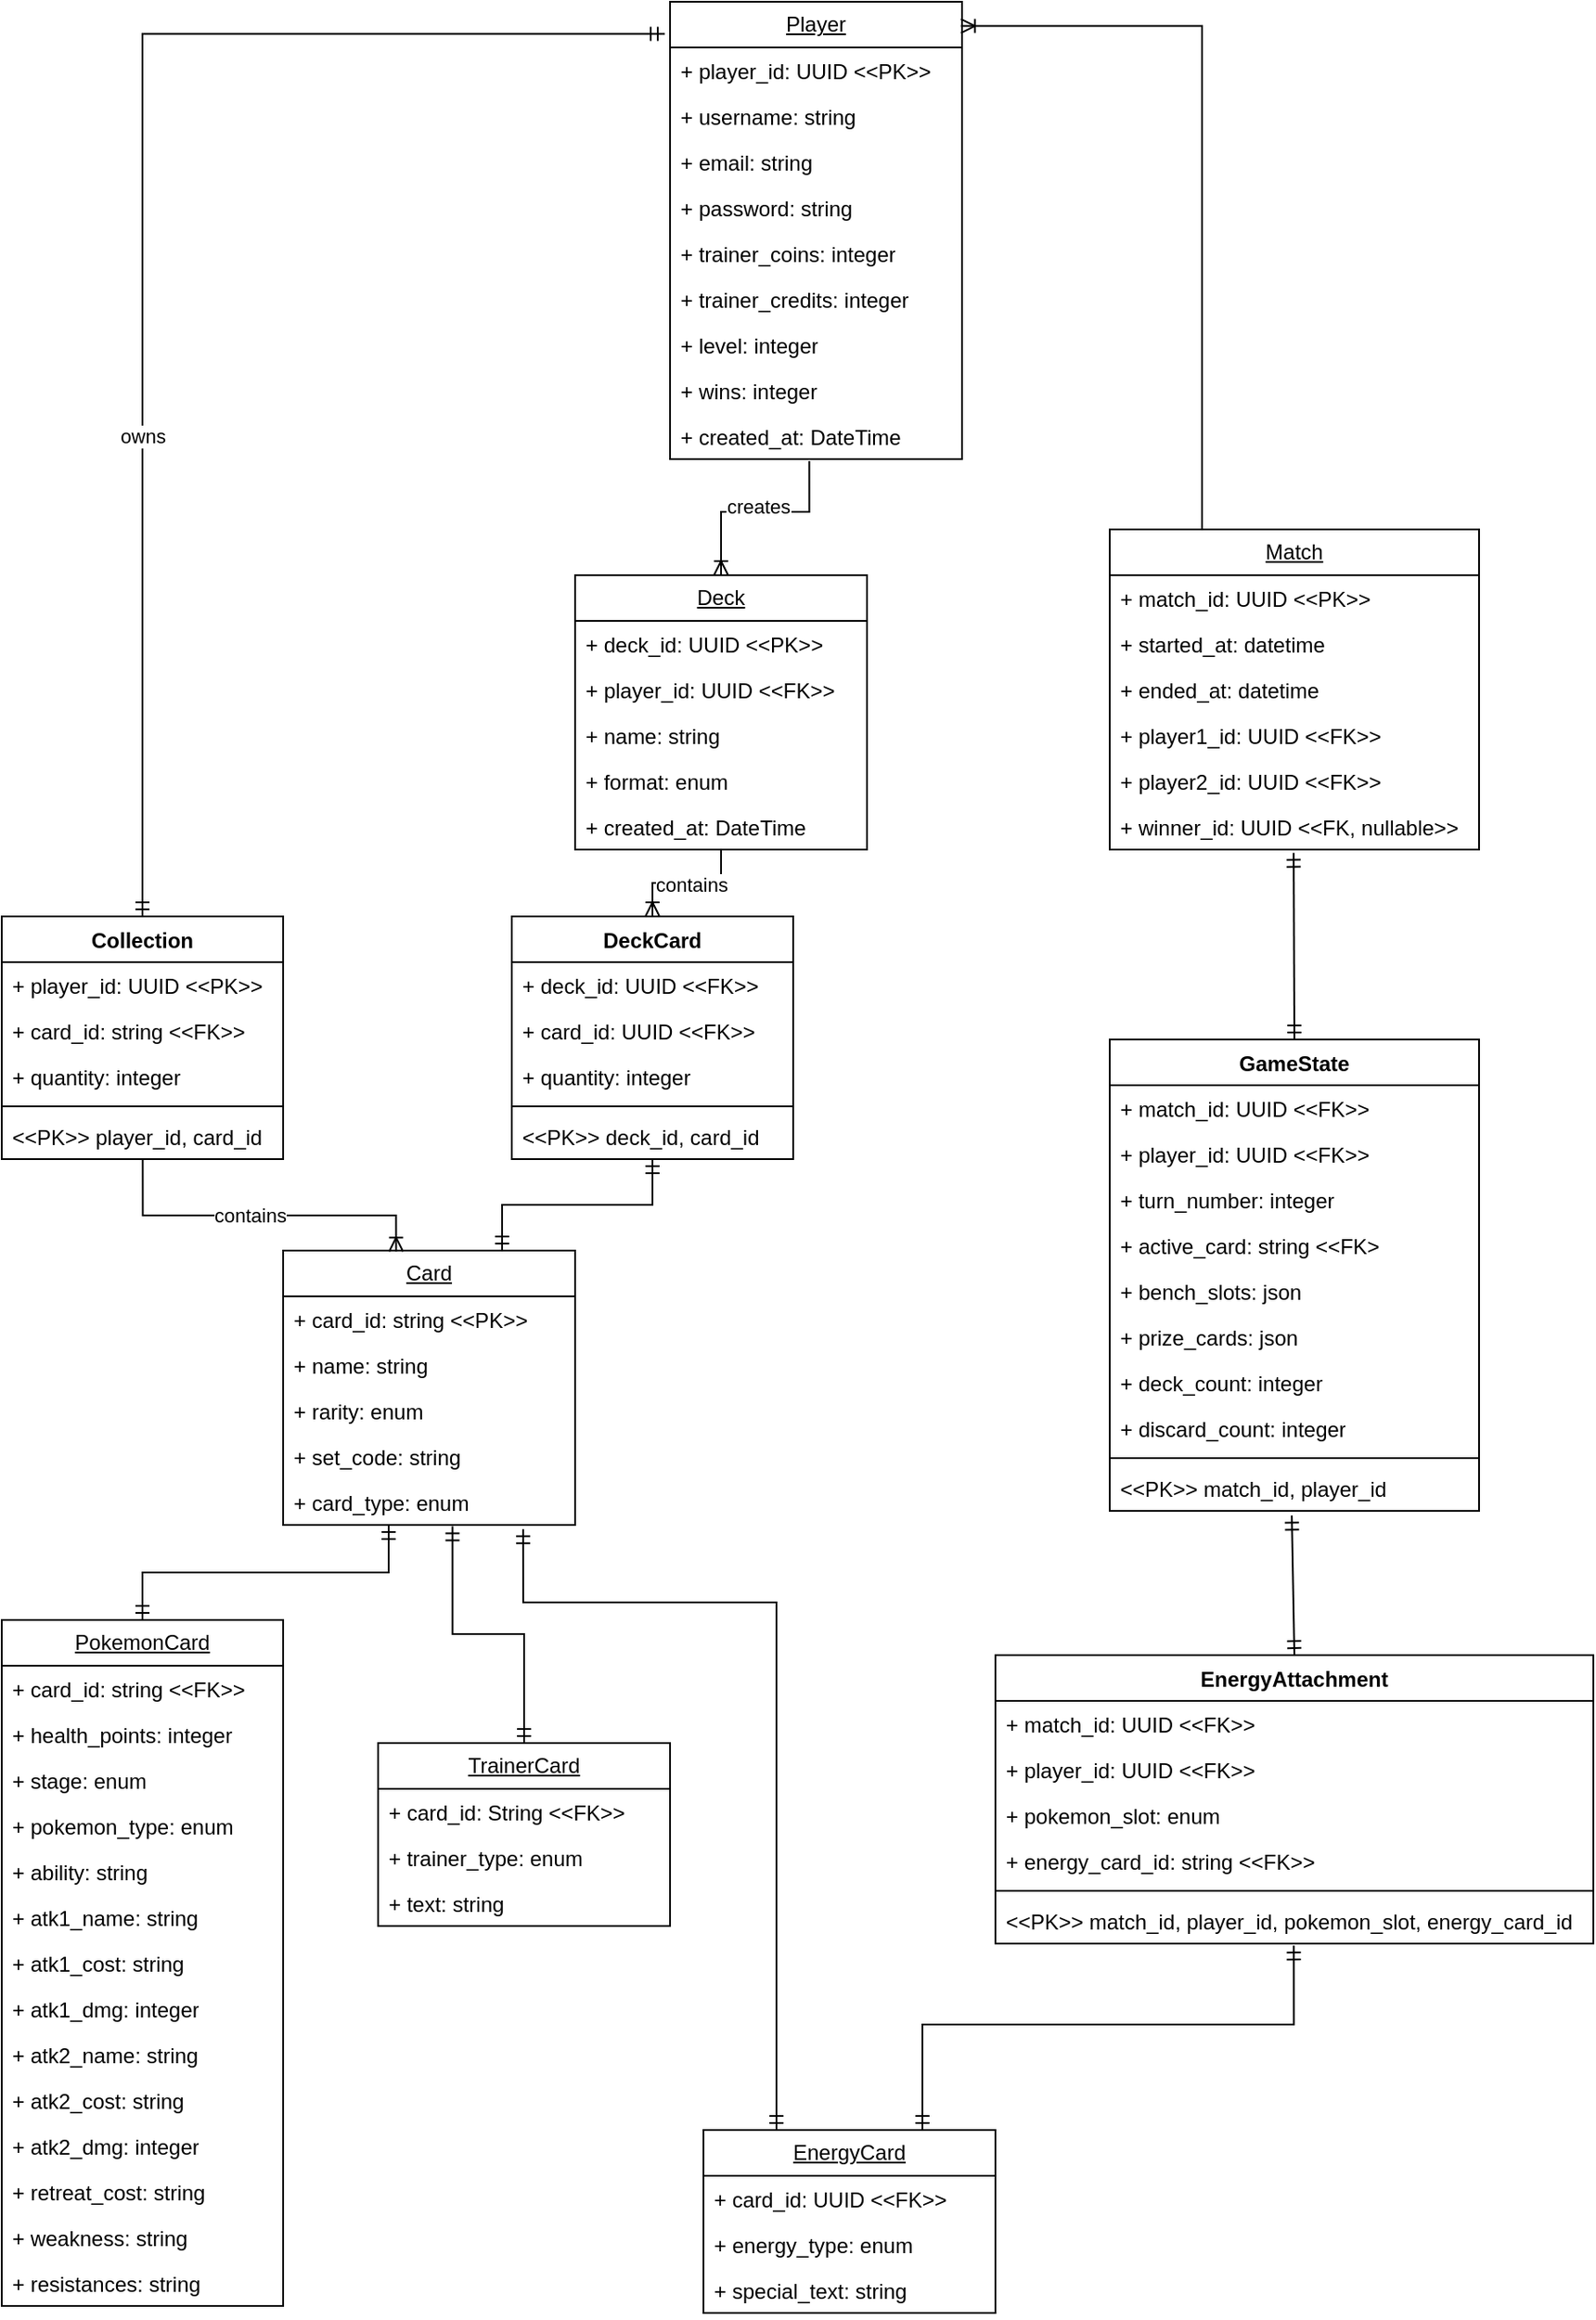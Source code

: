 <mxfile version="26.2.14">
  <diagram name="Página-1" id="zmNnC-6bvgU2qR9CIGUj">
    <mxGraphModel dx="2391" dy="1363" grid="1" gridSize="10" guides="1" tooltips="1" connect="1" arrows="1" fold="1" page="1" pageScale="1" pageWidth="827" pageHeight="1169" math="0" shadow="0">
      <root>
        <mxCell id="0" />
        <mxCell id="1" parent="0" />
        <mxCell id="fEb2uW9LzPKp0s_xCOYA-2" value="Player" style="swimlane;fontStyle=4;childLayout=stackLayout;horizontal=1;startSize=26;fillColor=none;horizontalStack=0;resizeParent=1;resizeParentMax=0;resizeLast=0;collapsible=1;marginBottom=0;whiteSpace=wrap;html=1;" vertex="1" parent="1">
          <mxGeometry x="590" y="90" width="166" height="260" as="geometry">
            <mxRectangle x="414" y="130" width="70" height="30" as="alternateBounds" />
          </mxGeometry>
        </mxCell>
        <mxCell id="fEb2uW9LzPKp0s_xCOYA-3" value="+ player_id: UUID &amp;lt;&amp;lt;PK&amp;gt;&amp;gt;" style="text;strokeColor=none;fillColor=none;align=left;verticalAlign=top;spacingLeft=4;spacingRight=4;overflow=hidden;rotatable=0;points=[[0,0.5],[1,0.5]];portConstraint=eastwest;whiteSpace=wrap;html=1;" vertex="1" parent="fEb2uW9LzPKp0s_xCOYA-2">
          <mxGeometry y="26" width="166" height="26" as="geometry" />
        </mxCell>
        <mxCell id="fEb2uW9LzPKp0s_xCOYA-4" value="+ username: string" style="text;strokeColor=none;fillColor=none;align=left;verticalAlign=top;spacingLeft=4;spacingRight=4;overflow=hidden;rotatable=0;points=[[0,0.5],[1,0.5]];portConstraint=eastwest;whiteSpace=wrap;html=1;" vertex="1" parent="fEb2uW9LzPKp0s_xCOYA-2">
          <mxGeometry y="52" width="166" height="26" as="geometry" />
        </mxCell>
        <mxCell id="fEb2uW9LzPKp0s_xCOYA-5" value="+ email: string&lt;span style=&quot;white-space: pre;&quot;&gt;&#x9;&lt;/span&gt;" style="text;strokeColor=none;fillColor=none;align=left;verticalAlign=top;spacingLeft=4;spacingRight=4;overflow=hidden;rotatable=0;points=[[0,0.5],[1,0.5]];portConstraint=eastwest;whiteSpace=wrap;html=1;" vertex="1" parent="fEb2uW9LzPKp0s_xCOYA-2">
          <mxGeometry y="78" width="166" height="26" as="geometry" />
        </mxCell>
        <mxCell id="fEb2uW9LzPKp0s_xCOYA-124" value="+ password: string&lt;span style=&quot;white-space: pre;&quot;&gt;&#x9;&lt;/span&gt;" style="text;strokeColor=none;fillColor=none;align=left;verticalAlign=top;spacingLeft=4;spacingRight=4;overflow=hidden;rotatable=0;points=[[0,0.5],[1,0.5]];portConstraint=eastwest;whiteSpace=wrap;html=1;" vertex="1" parent="fEb2uW9LzPKp0s_xCOYA-2">
          <mxGeometry y="104" width="166" height="26" as="geometry" />
        </mxCell>
        <mxCell id="fEb2uW9LzPKp0s_xCOYA-13" value="+ trainer_coins: integer" style="text;strokeColor=none;fillColor=none;align=left;verticalAlign=top;spacingLeft=4;spacingRight=4;overflow=hidden;rotatable=0;points=[[0,0.5],[1,0.5]];portConstraint=eastwest;whiteSpace=wrap;html=1;" vertex="1" parent="fEb2uW9LzPKp0s_xCOYA-2">
          <mxGeometry y="130" width="166" height="26" as="geometry" />
        </mxCell>
        <mxCell id="fEb2uW9LzPKp0s_xCOYA-29" value="+ trainer_credits: integer&lt;span style=&quot;color: light-dark(rgb(0, 0, 0), rgb(255, 255, 255)); background-color: transparent; white-space: pre;&quot;&gt;&#x9;&lt;/span&gt;" style="text;strokeColor=none;fillColor=none;align=left;verticalAlign=top;spacingLeft=4;spacingRight=4;overflow=hidden;rotatable=0;points=[[0,0.5],[1,0.5]];portConstraint=eastwest;whiteSpace=wrap;html=1;" vertex="1" parent="fEb2uW9LzPKp0s_xCOYA-2">
          <mxGeometry y="156" width="166" height="26" as="geometry" />
        </mxCell>
        <mxCell id="fEb2uW9LzPKp0s_xCOYA-125" value="+ level: integer" style="text;strokeColor=none;fillColor=none;align=left;verticalAlign=top;spacingLeft=4;spacingRight=4;overflow=hidden;rotatable=0;points=[[0,0.5],[1,0.5]];portConstraint=eastwest;whiteSpace=wrap;html=1;" vertex="1" parent="fEb2uW9LzPKp0s_xCOYA-2">
          <mxGeometry y="182" width="166" height="26" as="geometry" />
        </mxCell>
        <mxCell id="fEb2uW9LzPKp0s_xCOYA-146" value="+ wins: integer" style="text;strokeColor=none;fillColor=none;align=left;verticalAlign=top;spacingLeft=4;spacingRight=4;overflow=hidden;rotatable=0;points=[[0,0.5],[1,0.5]];portConstraint=eastwest;whiteSpace=wrap;html=1;" vertex="1" parent="fEb2uW9LzPKp0s_xCOYA-2">
          <mxGeometry y="208" width="166" height="26" as="geometry" />
        </mxCell>
        <mxCell id="fEb2uW9LzPKp0s_xCOYA-15" value="+ created_at: DateTime" style="text;strokeColor=none;fillColor=none;align=left;verticalAlign=top;spacingLeft=4;spacingRight=4;overflow=hidden;rotatable=0;points=[[0,0.5],[1,0.5]];portConstraint=eastwest;whiteSpace=wrap;html=1;" vertex="1" parent="fEb2uW9LzPKp0s_xCOYA-2">
          <mxGeometry y="234" width="166" height="26" as="geometry" />
        </mxCell>
        <mxCell id="fEb2uW9LzPKp0s_xCOYA-16" value="PokemonCard" style="swimlane;fontStyle=4;childLayout=stackLayout;horizontal=1;startSize=26;fillColor=none;horizontalStack=0;resizeParent=1;resizeParentMax=0;resizeLast=0;collapsible=1;marginBottom=0;whiteSpace=wrap;html=1;" vertex="1" parent="1">
          <mxGeometry x="210" y="1010" width="160" height="390" as="geometry">
            <mxRectangle x="414" y="130" width="70" height="30" as="alternateBounds" />
          </mxGeometry>
        </mxCell>
        <mxCell id="fEb2uW9LzPKp0s_xCOYA-17" value="+ card_id: string &amp;lt;&amp;lt;FK&amp;gt;&amp;gt;" style="text;strokeColor=none;fillColor=none;align=left;verticalAlign=top;spacingLeft=4;spacingRight=4;overflow=hidden;rotatable=0;points=[[0,0.5],[1,0.5]];portConstraint=eastwest;whiteSpace=wrap;html=1;" vertex="1" parent="fEb2uW9LzPKp0s_xCOYA-16">
          <mxGeometry y="26" width="160" height="26" as="geometry" />
        </mxCell>
        <mxCell id="fEb2uW9LzPKp0s_xCOYA-18" value="+ health_points: integer" style="text;strokeColor=none;fillColor=none;align=left;verticalAlign=top;spacingLeft=4;spacingRight=4;overflow=hidden;rotatable=0;points=[[0,0.5],[1,0.5]];portConstraint=eastwest;whiteSpace=wrap;html=1;" vertex="1" parent="fEb2uW9LzPKp0s_xCOYA-16">
          <mxGeometry y="52" width="160" height="26" as="geometry" />
        </mxCell>
        <mxCell id="fEb2uW9LzPKp0s_xCOYA-19" value="+ stage: enum&lt;span style=&quot;white-space: pre;&quot;&gt;&#x9;&lt;/span&gt;" style="text;strokeColor=none;fillColor=none;align=left;verticalAlign=top;spacingLeft=4;spacingRight=4;overflow=hidden;rotatable=0;points=[[0,0.5],[1,0.5]];portConstraint=eastwest;whiteSpace=wrap;html=1;" vertex="1" parent="fEb2uW9LzPKp0s_xCOYA-16">
          <mxGeometry y="78" width="160" height="26" as="geometry" />
        </mxCell>
        <mxCell id="fEb2uW9LzPKp0s_xCOYA-20" value="+ pokemon_type: enum" style="text;strokeColor=none;fillColor=none;align=left;verticalAlign=top;spacingLeft=4;spacingRight=4;overflow=hidden;rotatable=0;points=[[0,0.5],[1,0.5]];portConstraint=eastwest;whiteSpace=wrap;html=1;" vertex="1" parent="fEb2uW9LzPKp0s_xCOYA-16">
          <mxGeometry y="104" width="160" height="26" as="geometry" />
        </mxCell>
        <mxCell id="fEb2uW9LzPKp0s_xCOYA-21" value="+ ability: string&lt;span style=&quot;background-color: transparent; color: light-dark(rgb(0, 0, 0), rgb(255, 255, 255)); white-space: pre;&quot;&gt;&#x9;&lt;/span&gt;" style="text;strokeColor=none;fillColor=none;align=left;verticalAlign=top;spacingLeft=4;spacingRight=4;overflow=hidden;rotatable=0;points=[[0,0.5],[1,0.5]];portConstraint=eastwest;whiteSpace=wrap;html=1;" vertex="1" parent="fEb2uW9LzPKp0s_xCOYA-16">
          <mxGeometry y="130" width="160" height="26" as="geometry" />
        </mxCell>
        <mxCell id="fEb2uW9LzPKp0s_xCOYA-22" value="+ atk1_name: string" style="text;strokeColor=none;fillColor=none;align=left;verticalAlign=top;spacingLeft=4;spacingRight=4;overflow=hidden;rotatable=0;points=[[0,0.5],[1,0.5]];portConstraint=eastwest;whiteSpace=wrap;html=1;" vertex="1" parent="fEb2uW9LzPKp0s_xCOYA-16">
          <mxGeometry y="156" width="160" height="26" as="geometry" />
        </mxCell>
        <mxCell id="fEb2uW9LzPKp0s_xCOYA-23" value="+ atk1_cost&lt;span style=&quot;color: rgba(0, 0, 0, 0); font-family: monospace; font-size: 0px; text-wrap-mode: nowrap;&quot;&gt;%3CmxGraphModel%3E%3Croot%3E%3CmxCell%20id%3D%220%22%2F%3E%3CmxCell%20id%3D%221%22%20parent%3D%220%22%2F%3E%3CmxCell%20id%3D%222%22%20value%3D%22%2B%20atk1_name%3A%20string%22%20style%3D%22text%3BstrokeColor%3Dnone%3BfillColor%3Dnone%3Balign%3Dleft%3BverticalAlign%3Dtop%3BspacingLeft%3D4%3BspacingRight%3D4%3Boverflow%3Dhidden%3Brotatable%3D0%3Bpoints%3D%5B%5B0%2C0.5%5D%2C%5B1%2C0.5%5D%5D%3BportConstraint%3Deastwest%3BwhiteSpace%3Dwrap%3Bhtml%3D1%3B%22%20vertex%3D%221%22%20parent%3D%221%22%3E%3CmxGeometry%20x%3D%22210%22%20y%3D%22726%22%20width%3D%22160%22%20height%3D%2226%22%20as%3D%22geometry%22%2F%3E%3C%2FmxCell%3E%3C%2Froot%3E%3C%2FmxGraphModel%3E&lt;/span&gt;: string" style="text;strokeColor=none;fillColor=none;align=left;verticalAlign=top;spacingLeft=4;spacingRight=4;overflow=hidden;rotatable=0;points=[[0,0.5],[1,0.5]];portConstraint=eastwest;whiteSpace=wrap;html=1;" vertex="1" parent="fEb2uW9LzPKp0s_xCOYA-16">
          <mxGeometry y="182" width="160" height="26" as="geometry" />
        </mxCell>
        <mxCell id="fEb2uW9LzPKp0s_xCOYA-25" value="+ atk1_dmg: integer" style="text;strokeColor=none;fillColor=none;align=left;verticalAlign=top;spacingLeft=4;spacingRight=4;overflow=hidden;rotatable=0;points=[[0,0.5],[1,0.5]];portConstraint=eastwest;whiteSpace=wrap;html=1;" vertex="1" parent="fEb2uW9LzPKp0s_xCOYA-16">
          <mxGeometry y="208" width="160" height="26" as="geometry" />
        </mxCell>
        <mxCell id="fEb2uW9LzPKp0s_xCOYA-26" value="+ atk2_name: string" style="text;strokeColor=none;fillColor=none;align=left;verticalAlign=top;spacingLeft=4;spacingRight=4;overflow=hidden;rotatable=0;points=[[0,0.5],[1,0.5]];portConstraint=eastwest;whiteSpace=wrap;html=1;" vertex="1" parent="fEb2uW9LzPKp0s_xCOYA-16">
          <mxGeometry y="234" width="160" height="26" as="geometry" />
        </mxCell>
        <mxCell id="fEb2uW9LzPKp0s_xCOYA-27" value="+ atk2_cost&lt;span style=&quot;color: rgba(0, 0, 0, 0); font-family: monospace; font-size: 0px; text-wrap-mode: nowrap;&quot;&gt;%3CmxGraphModel%3E%3Croot%3E%3CmxCell%20id%3D%220%22%2F%3E%3CmxCell%20id%3D%221%22%20parent%3D%220%22%2F%3E%3CmxCell%20id%3D%222%22%20value%3D%22%2B%20atk1_name%3A%20string%22%20style%3D%22text%3BstrokeColor%3Dnone%3BfillColor%3Dnone%3Balign%3Dleft%3BverticalAlign%3Dtop%3BspacingLeft%3D4%3BspacingRight%3D4%3Boverflow%3Dhidden%3Brotatable%3D0%3Bpoints%3D%5B%5B0%2C0.5%5D%2C%5B1%2C0.5%5D%5D%3BportConstraint%3Deastwest%3BwhiteSpace%3Dwrap%3Bhtml%3D1%3B%22%20vertex%3D%221%22%20parent%3D%221%22%3E%3CmxGeometry%20x%3D%22210%22%20y%3D%22726%22%20width%3D%22160%22%20height%3D%2226%22%20as%3D%22geometry%22%2F%3E%3C%2FmxCell%3E%3C%2Froot%3E%3C%2FmxGraphModel%3E&lt;/span&gt;: string" style="text;strokeColor=none;fillColor=none;align=left;verticalAlign=top;spacingLeft=4;spacingRight=4;overflow=hidden;rotatable=0;points=[[0,0.5],[1,0.5]];portConstraint=eastwest;whiteSpace=wrap;html=1;" vertex="1" parent="fEb2uW9LzPKp0s_xCOYA-16">
          <mxGeometry y="260" width="160" height="26" as="geometry" />
        </mxCell>
        <mxCell id="fEb2uW9LzPKp0s_xCOYA-28" value="+ atk2_dmg: integer" style="text;strokeColor=none;fillColor=none;align=left;verticalAlign=top;spacingLeft=4;spacingRight=4;overflow=hidden;rotatable=0;points=[[0,0.5],[1,0.5]];portConstraint=eastwest;whiteSpace=wrap;html=1;" vertex="1" parent="fEb2uW9LzPKp0s_xCOYA-16">
          <mxGeometry y="286" width="160" height="26" as="geometry" />
        </mxCell>
        <mxCell id="fEb2uW9LzPKp0s_xCOYA-79" value="+ retreat_cost: string" style="text;strokeColor=none;fillColor=none;align=left;verticalAlign=top;spacingLeft=4;spacingRight=4;overflow=hidden;rotatable=0;points=[[0,0.5],[1,0.5]];portConstraint=eastwest;whiteSpace=wrap;html=1;" vertex="1" parent="fEb2uW9LzPKp0s_xCOYA-16">
          <mxGeometry y="312" width="160" height="26" as="geometry" />
        </mxCell>
        <mxCell id="fEb2uW9LzPKp0s_xCOYA-80" value="+ weakness: string" style="text;strokeColor=none;fillColor=none;align=left;verticalAlign=top;spacingLeft=4;spacingRight=4;overflow=hidden;rotatable=0;points=[[0,0.5],[1,0.5]];portConstraint=eastwest;whiteSpace=wrap;html=1;" vertex="1" parent="fEb2uW9LzPKp0s_xCOYA-16">
          <mxGeometry y="338" width="160" height="26" as="geometry" />
        </mxCell>
        <mxCell id="fEb2uW9LzPKp0s_xCOYA-81" value="+ resistances: string" style="text;strokeColor=none;fillColor=none;align=left;verticalAlign=top;spacingLeft=4;spacingRight=4;overflow=hidden;rotatable=0;points=[[0,0.5],[1,0.5]];portConstraint=eastwest;whiteSpace=wrap;html=1;" vertex="1" parent="fEb2uW9LzPKp0s_xCOYA-16">
          <mxGeometry y="364" width="160" height="26" as="geometry" />
        </mxCell>
        <mxCell id="fEb2uW9LzPKp0s_xCOYA-30" value="Deck" style="swimlane;fontStyle=4;childLayout=stackLayout;horizontal=1;startSize=26;fillColor=none;horizontalStack=0;resizeParent=1;resizeParentMax=0;resizeLast=0;collapsible=1;marginBottom=0;whiteSpace=wrap;html=1;" vertex="1" parent="1">
          <mxGeometry x="536" y="416" width="166" height="156" as="geometry">
            <mxRectangle x="414" y="130" width="70" height="30" as="alternateBounds" />
          </mxGeometry>
        </mxCell>
        <mxCell id="fEb2uW9LzPKp0s_xCOYA-31" value="+ deck_id: UUID &amp;lt;&amp;lt;PK&amp;gt;&amp;gt;" style="text;strokeColor=none;fillColor=none;align=left;verticalAlign=top;spacingLeft=4;spacingRight=4;overflow=hidden;rotatable=0;points=[[0,0.5],[1,0.5]];portConstraint=eastwest;whiteSpace=wrap;html=1;" vertex="1" parent="fEb2uW9LzPKp0s_xCOYA-30">
          <mxGeometry y="26" width="166" height="26" as="geometry" />
        </mxCell>
        <mxCell id="fEb2uW9LzPKp0s_xCOYA-38" value="+ player_id: UUID &amp;lt;&amp;lt;FK&amp;gt;&amp;gt;" style="text;strokeColor=none;fillColor=none;align=left;verticalAlign=top;spacingLeft=4;spacingRight=4;overflow=hidden;rotatable=0;points=[[0,0.5],[1,0.5]];portConstraint=eastwest;whiteSpace=wrap;html=1;" vertex="1" parent="fEb2uW9LzPKp0s_xCOYA-30">
          <mxGeometry y="52" width="166" height="26" as="geometry" />
        </mxCell>
        <mxCell id="fEb2uW9LzPKp0s_xCOYA-32" value="+ name: string" style="text;strokeColor=none;fillColor=none;align=left;verticalAlign=top;spacingLeft=4;spacingRight=4;overflow=hidden;rotatable=0;points=[[0,0.5],[1,0.5]];portConstraint=eastwest;whiteSpace=wrap;html=1;" vertex="1" parent="fEb2uW9LzPKp0s_xCOYA-30">
          <mxGeometry y="78" width="166" height="26" as="geometry" />
        </mxCell>
        <mxCell id="fEb2uW9LzPKp0s_xCOYA-33" value="+ format: enum" style="text;strokeColor=none;fillColor=none;align=left;verticalAlign=top;spacingLeft=4;spacingRight=4;overflow=hidden;rotatable=0;points=[[0,0.5],[1,0.5]];portConstraint=eastwest;whiteSpace=wrap;html=1;" vertex="1" parent="fEb2uW9LzPKp0s_xCOYA-30">
          <mxGeometry y="104" width="166" height="26" as="geometry" />
        </mxCell>
        <mxCell id="fEb2uW9LzPKp0s_xCOYA-37" value="+ created_at: DateTime" style="text;strokeColor=none;fillColor=none;align=left;verticalAlign=top;spacingLeft=4;spacingRight=4;overflow=hidden;rotatable=0;points=[[0,0.5],[1,0.5]];portConstraint=eastwest;whiteSpace=wrap;html=1;" vertex="1" parent="fEb2uW9LzPKp0s_xCOYA-30">
          <mxGeometry y="130" width="166" height="26" as="geometry" />
        </mxCell>
        <mxCell id="fEb2uW9LzPKp0s_xCOYA-45" value="DeckCard" style="swimlane;fontStyle=1;align=center;verticalAlign=top;childLayout=stackLayout;horizontal=1;startSize=26;horizontalStack=0;resizeParent=1;resizeParentMax=0;resizeLast=0;collapsible=1;marginBottom=0;whiteSpace=wrap;html=1;" vertex="1" parent="1">
          <mxGeometry x="500" y="610" width="160" height="138" as="geometry" />
        </mxCell>
        <mxCell id="fEb2uW9LzPKp0s_xCOYA-49" value="+ deck_id: UUID &amp;lt;&amp;lt;FK&amp;gt;&amp;gt;" style="text;strokeColor=none;fillColor=none;align=left;verticalAlign=top;spacingLeft=4;spacingRight=4;overflow=hidden;rotatable=0;points=[[0,0.5],[1,0.5]];portConstraint=eastwest;whiteSpace=wrap;html=1;" vertex="1" parent="fEb2uW9LzPKp0s_xCOYA-45">
          <mxGeometry y="26" width="160" height="26" as="geometry" />
        </mxCell>
        <mxCell id="fEb2uW9LzPKp0s_xCOYA-50" value="+ card_id: UUID &amp;lt;&amp;lt;FK&amp;gt;&amp;gt;" style="text;strokeColor=none;fillColor=none;align=left;verticalAlign=top;spacingLeft=4;spacingRight=4;overflow=hidden;rotatable=0;points=[[0,0.5],[1,0.5]];portConstraint=eastwest;whiteSpace=wrap;html=1;" vertex="1" parent="fEb2uW9LzPKp0s_xCOYA-45">
          <mxGeometry y="52" width="160" height="26" as="geometry" />
        </mxCell>
        <mxCell id="fEb2uW9LzPKp0s_xCOYA-51" value="+ quantity: integer" style="text;strokeColor=none;fillColor=none;align=left;verticalAlign=top;spacingLeft=4;spacingRight=4;overflow=hidden;rotatable=0;points=[[0,0.5],[1,0.5]];portConstraint=eastwest;whiteSpace=wrap;html=1;" vertex="1" parent="fEb2uW9LzPKp0s_xCOYA-45">
          <mxGeometry y="78" width="160" height="26" as="geometry" />
        </mxCell>
        <mxCell id="fEb2uW9LzPKp0s_xCOYA-47" value="" style="line;strokeWidth=1;fillColor=none;align=left;verticalAlign=middle;spacingTop=-1;spacingLeft=3;spacingRight=3;rotatable=0;labelPosition=right;points=[];portConstraint=eastwest;strokeColor=inherit;" vertex="1" parent="fEb2uW9LzPKp0s_xCOYA-45">
          <mxGeometry y="104" width="160" height="8" as="geometry" />
        </mxCell>
        <mxCell id="fEb2uW9LzPKp0s_xCOYA-48" value="&amp;lt;&amp;lt;PK&amp;gt;&amp;gt; deck_id, card_id" style="text;strokeColor=none;fillColor=none;align=left;verticalAlign=top;spacingLeft=4;spacingRight=4;overflow=hidden;rotatable=0;points=[[0,0.5],[1,0.5]];portConstraint=eastwest;whiteSpace=wrap;html=1;" vertex="1" parent="fEb2uW9LzPKp0s_xCOYA-45">
          <mxGeometry y="112" width="160" height="26" as="geometry" />
        </mxCell>
        <mxCell id="fEb2uW9LzPKp0s_xCOYA-52" value="Collection" style="swimlane;fontStyle=1;align=center;verticalAlign=top;childLayout=stackLayout;horizontal=1;startSize=26;horizontalStack=0;resizeParent=1;resizeParentMax=0;resizeLast=0;collapsible=1;marginBottom=0;whiteSpace=wrap;html=1;" vertex="1" parent="1">
          <mxGeometry x="210" y="610" width="160" height="138" as="geometry" />
        </mxCell>
        <mxCell id="fEb2uW9LzPKp0s_xCOYA-56" value="+ player_id: UUID &amp;lt;&amp;lt;PK&amp;gt;&amp;gt;" style="text;strokeColor=none;fillColor=none;align=left;verticalAlign=top;spacingLeft=4;spacingRight=4;overflow=hidden;rotatable=0;points=[[0,0.5],[1,0.5]];portConstraint=eastwest;whiteSpace=wrap;html=1;" vertex="1" parent="fEb2uW9LzPKp0s_xCOYA-52">
          <mxGeometry y="26" width="160" height="26" as="geometry" />
        </mxCell>
        <mxCell id="fEb2uW9LzPKp0s_xCOYA-57" value="+ card_id: string &amp;lt;&amp;lt;FK&amp;gt;&amp;gt;" style="text;strokeColor=none;fillColor=none;align=left;verticalAlign=top;spacingLeft=4;spacingRight=4;overflow=hidden;rotatable=0;points=[[0,0.5],[1,0.5]];portConstraint=eastwest;whiteSpace=wrap;html=1;" vertex="1" parent="fEb2uW9LzPKp0s_xCOYA-52">
          <mxGeometry y="52" width="160" height="26" as="geometry" />
        </mxCell>
        <mxCell id="fEb2uW9LzPKp0s_xCOYA-58" value="+ quantity: integer" style="text;strokeColor=none;fillColor=none;align=left;verticalAlign=top;spacingLeft=4;spacingRight=4;overflow=hidden;rotatable=0;points=[[0,0.5],[1,0.5]];portConstraint=eastwest;whiteSpace=wrap;html=1;" vertex="1" parent="fEb2uW9LzPKp0s_xCOYA-52">
          <mxGeometry y="78" width="160" height="26" as="geometry" />
        </mxCell>
        <mxCell id="fEb2uW9LzPKp0s_xCOYA-54" value="" style="line;strokeWidth=1;fillColor=none;align=left;verticalAlign=middle;spacingTop=-1;spacingLeft=3;spacingRight=3;rotatable=0;labelPosition=right;points=[];portConstraint=eastwest;strokeColor=inherit;" vertex="1" parent="fEb2uW9LzPKp0s_xCOYA-52">
          <mxGeometry y="104" width="160" height="8" as="geometry" />
        </mxCell>
        <mxCell id="fEb2uW9LzPKp0s_xCOYA-55" value="&amp;lt;&amp;lt;PK&amp;gt;&amp;gt; player_id, card_id" style="text;strokeColor=none;fillColor=none;align=left;verticalAlign=top;spacingLeft=4;spacingRight=4;overflow=hidden;rotatable=0;points=[[0,0.5],[1,0.5]];portConstraint=eastwest;whiteSpace=wrap;html=1;" vertex="1" parent="fEb2uW9LzPKp0s_xCOYA-52">
          <mxGeometry y="112" width="160" height="26" as="geometry" />
        </mxCell>
        <mxCell id="fEb2uW9LzPKp0s_xCOYA-59" value="Card" style="swimlane;fontStyle=4;childLayout=stackLayout;horizontal=1;startSize=26;fillColor=none;horizontalStack=0;resizeParent=1;resizeParentMax=0;resizeLast=0;collapsible=1;marginBottom=0;whiteSpace=wrap;html=1;" vertex="1" parent="1">
          <mxGeometry x="370" y="800" width="166" height="156" as="geometry">
            <mxRectangle x="414" y="130" width="70" height="30" as="alternateBounds" />
          </mxGeometry>
        </mxCell>
        <mxCell id="fEb2uW9LzPKp0s_xCOYA-60" value="+ card_id: string &amp;lt;&amp;lt;PK&amp;gt;&amp;gt;" style="text;strokeColor=none;fillColor=none;align=left;verticalAlign=top;spacingLeft=4;spacingRight=4;overflow=hidden;rotatable=0;points=[[0,0.5],[1,0.5]];portConstraint=eastwest;whiteSpace=wrap;html=1;" vertex="1" parent="fEb2uW9LzPKp0s_xCOYA-59">
          <mxGeometry y="26" width="166" height="26" as="geometry" />
        </mxCell>
        <mxCell id="fEb2uW9LzPKp0s_xCOYA-62" value="+ name: string" style="text;strokeColor=none;fillColor=none;align=left;verticalAlign=top;spacingLeft=4;spacingRight=4;overflow=hidden;rotatable=0;points=[[0,0.5],[1,0.5]];portConstraint=eastwest;whiteSpace=wrap;html=1;" vertex="1" parent="fEb2uW9LzPKp0s_xCOYA-59">
          <mxGeometry y="52" width="166" height="26" as="geometry" />
        </mxCell>
        <mxCell id="fEb2uW9LzPKp0s_xCOYA-63" value="+ rarity: enum" style="text;strokeColor=none;fillColor=none;align=left;verticalAlign=top;spacingLeft=4;spacingRight=4;overflow=hidden;rotatable=0;points=[[0,0.5],[1,0.5]];portConstraint=eastwest;whiteSpace=wrap;html=1;" vertex="1" parent="fEb2uW9LzPKp0s_xCOYA-59">
          <mxGeometry y="78" width="166" height="26" as="geometry" />
        </mxCell>
        <mxCell id="fEb2uW9LzPKp0s_xCOYA-66" value="+ set_code: string" style="text;strokeColor=none;fillColor=none;align=left;verticalAlign=top;spacingLeft=4;spacingRight=4;overflow=hidden;rotatable=0;points=[[0,0.5],[1,0.5]];portConstraint=eastwest;whiteSpace=wrap;html=1;" vertex="1" parent="fEb2uW9LzPKp0s_xCOYA-59">
          <mxGeometry y="104" width="166" height="26" as="geometry" />
        </mxCell>
        <mxCell id="fEb2uW9LzPKp0s_xCOYA-64" value="+ card_type: enum" style="text;strokeColor=none;fillColor=none;align=left;verticalAlign=top;spacingLeft=4;spacingRight=4;overflow=hidden;rotatable=0;points=[[0,0.5],[1,0.5]];portConstraint=eastwest;whiteSpace=wrap;html=1;" vertex="1" parent="fEb2uW9LzPKp0s_xCOYA-59">
          <mxGeometry y="130" width="166" height="26" as="geometry" />
        </mxCell>
        <mxCell id="fEb2uW9LzPKp0s_xCOYA-68" value="Match" style="swimlane;fontStyle=4;childLayout=stackLayout;horizontal=1;startSize=26;fillColor=none;horizontalStack=0;resizeParent=1;resizeParentMax=0;resizeLast=0;collapsible=1;marginBottom=0;whiteSpace=wrap;html=1;" vertex="1" parent="1">
          <mxGeometry x="840" y="390" width="210" height="182" as="geometry">
            <mxRectangle x="414" y="130" width="70" height="30" as="alternateBounds" />
          </mxGeometry>
        </mxCell>
        <mxCell id="fEb2uW9LzPKp0s_xCOYA-69" value="+ match_id: UUID &amp;lt;&amp;lt;PK&amp;gt;&amp;gt;" style="text;strokeColor=none;fillColor=none;align=left;verticalAlign=top;spacingLeft=4;spacingRight=4;overflow=hidden;rotatable=0;points=[[0,0.5],[1,0.5]];portConstraint=eastwest;whiteSpace=wrap;html=1;" vertex="1" parent="fEb2uW9LzPKp0s_xCOYA-68">
          <mxGeometry y="26" width="210" height="26" as="geometry" />
        </mxCell>
        <mxCell id="fEb2uW9LzPKp0s_xCOYA-70" value="+ started_at: datetime" style="text;strokeColor=none;fillColor=none;align=left;verticalAlign=top;spacingLeft=4;spacingRight=4;overflow=hidden;rotatable=0;points=[[0,0.5],[1,0.5]];portConstraint=eastwest;whiteSpace=wrap;html=1;" vertex="1" parent="fEb2uW9LzPKp0s_xCOYA-68">
          <mxGeometry y="52" width="210" height="26" as="geometry" />
        </mxCell>
        <mxCell id="fEb2uW9LzPKp0s_xCOYA-71" value="+ ended_at: datetime&lt;span style=&quot;white-space: pre;&quot;&gt;&#x9;&lt;/span&gt;" style="text;strokeColor=none;fillColor=none;align=left;verticalAlign=top;spacingLeft=4;spacingRight=4;overflow=hidden;rotatable=0;points=[[0,0.5],[1,0.5]];portConstraint=eastwest;whiteSpace=wrap;html=1;" vertex="1" parent="fEb2uW9LzPKp0s_xCOYA-68">
          <mxGeometry y="78" width="210" height="26" as="geometry" />
        </mxCell>
        <mxCell id="fEb2uW9LzPKp0s_xCOYA-76" value="+ player1_id: UUID &amp;lt;&amp;lt;FK&amp;gt;&amp;gt;" style="text;strokeColor=none;fillColor=none;align=left;verticalAlign=top;spacingLeft=4;spacingRight=4;overflow=hidden;rotatable=0;points=[[0,0.5],[1,0.5]];portConstraint=eastwest;whiteSpace=wrap;html=1;" vertex="1" parent="fEb2uW9LzPKp0s_xCOYA-68">
          <mxGeometry y="104" width="210" height="26" as="geometry" />
        </mxCell>
        <mxCell id="fEb2uW9LzPKp0s_xCOYA-77" value="+ player2_id: UUID &amp;lt;&amp;lt;FK&amp;gt;&amp;gt;" style="text;strokeColor=none;fillColor=none;align=left;verticalAlign=top;spacingLeft=4;spacingRight=4;overflow=hidden;rotatable=0;points=[[0,0.5],[1,0.5]];portConstraint=eastwest;whiteSpace=wrap;html=1;" vertex="1" parent="fEb2uW9LzPKp0s_xCOYA-68">
          <mxGeometry y="130" width="210" height="26" as="geometry" />
        </mxCell>
        <mxCell id="fEb2uW9LzPKp0s_xCOYA-78" value="+ winner_id: UUID &amp;lt;&amp;lt;FK, nullable&amp;gt;&amp;gt;" style="text;strokeColor=none;fillColor=none;align=left;verticalAlign=top;spacingLeft=4;spacingRight=4;overflow=hidden;rotatable=0;points=[[0,0.5],[1,0.5]];portConstraint=eastwest;whiteSpace=wrap;html=1;" vertex="1" parent="fEb2uW9LzPKp0s_xCOYA-68">
          <mxGeometry y="156" width="210" height="26" as="geometry" />
        </mxCell>
        <mxCell id="fEb2uW9LzPKp0s_xCOYA-92" value="GameState" style="swimlane;fontStyle=1;align=center;verticalAlign=top;childLayout=stackLayout;horizontal=1;startSize=26;horizontalStack=0;resizeParent=1;resizeParentMax=0;resizeLast=0;collapsible=1;marginBottom=0;whiteSpace=wrap;html=1;" vertex="1" parent="1">
          <mxGeometry x="840" y="680" width="210" height="268" as="geometry" />
        </mxCell>
        <mxCell id="fEb2uW9LzPKp0s_xCOYA-98" value="+ match_id: UUID &amp;lt;&amp;lt;FK&amp;gt;&amp;gt;" style="text;strokeColor=none;fillColor=none;align=left;verticalAlign=top;spacingLeft=4;spacingRight=4;overflow=hidden;rotatable=0;points=[[0,0.5],[1,0.5]];portConstraint=eastwest;whiteSpace=wrap;html=1;" vertex="1" parent="fEb2uW9LzPKp0s_xCOYA-92">
          <mxGeometry y="26" width="210" height="26" as="geometry" />
        </mxCell>
        <mxCell id="fEb2uW9LzPKp0s_xCOYA-93" value="+ player_id: UUID &amp;lt;&amp;lt;FK&amp;gt;&amp;gt;" style="text;strokeColor=none;fillColor=none;align=left;verticalAlign=top;spacingLeft=4;spacingRight=4;overflow=hidden;rotatable=0;points=[[0,0.5],[1,0.5]];portConstraint=eastwest;whiteSpace=wrap;html=1;" vertex="1" parent="fEb2uW9LzPKp0s_xCOYA-92">
          <mxGeometry y="52" width="210" height="26" as="geometry" />
        </mxCell>
        <mxCell id="fEb2uW9LzPKp0s_xCOYA-84" value="+ turn_number: integer" style="text;strokeColor=none;fillColor=none;align=left;verticalAlign=top;spacingLeft=4;spacingRight=4;overflow=hidden;rotatable=0;points=[[0,0.5],[1,0.5]];portConstraint=eastwest;whiteSpace=wrap;html=1;" vertex="1" parent="fEb2uW9LzPKp0s_xCOYA-92">
          <mxGeometry y="78" width="210" height="26" as="geometry" />
        </mxCell>
        <mxCell id="fEb2uW9LzPKp0s_xCOYA-85" value="+ active_card: string &amp;lt;&amp;lt;FK&amp;gt;" style="text;strokeColor=none;fillColor=none;align=left;verticalAlign=top;spacingLeft=4;spacingRight=4;overflow=hidden;rotatable=0;points=[[0,0.5],[1,0.5]];portConstraint=eastwest;whiteSpace=wrap;html=1;" vertex="1" parent="fEb2uW9LzPKp0s_xCOYA-92">
          <mxGeometry y="104" width="210" height="26" as="geometry" />
        </mxCell>
        <mxCell id="fEb2uW9LzPKp0s_xCOYA-86" value="+ bench_slots: json" style="text;strokeColor=none;fillColor=none;align=left;verticalAlign=top;spacingLeft=4;spacingRight=4;overflow=hidden;rotatable=0;points=[[0,0.5],[1,0.5]];portConstraint=eastwest;whiteSpace=wrap;html=1;" vertex="1" parent="fEb2uW9LzPKp0s_xCOYA-92">
          <mxGeometry y="130" width="210" height="26" as="geometry" />
        </mxCell>
        <mxCell id="fEb2uW9LzPKp0s_xCOYA-90" value="+ prize_cards: json" style="text;strokeColor=none;fillColor=none;align=left;verticalAlign=top;spacingLeft=4;spacingRight=4;overflow=hidden;rotatable=0;points=[[0,0.5],[1,0.5]];portConstraint=eastwest;whiteSpace=wrap;html=1;" vertex="1" parent="fEb2uW9LzPKp0s_xCOYA-92">
          <mxGeometry y="156" width="210" height="26" as="geometry" />
        </mxCell>
        <mxCell id="fEb2uW9LzPKp0s_xCOYA-87" value="+ deck_count: integer" style="text;strokeColor=none;fillColor=none;align=left;verticalAlign=top;spacingLeft=4;spacingRight=4;overflow=hidden;rotatable=0;points=[[0,0.5],[1,0.5]];portConstraint=eastwest;whiteSpace=wrap;html=1;" vertex="1" parent="fEb2uW9LzPKp0s_xCOYA-92">
          <mxGeometry y="182" width="210" height="26" as="geometry" />
        </mxCell>
        <mxCell id="fEb2uW9LzPKp0s_xCOYA-88" value="+ discard_count: integer" style="text;strokeColor=none;fillColor=none;align=left;verticalAlign=top;spacingLeft=4;spacingRight=4;overflow=hidden;rotatable=0;points=[[0,0.5],[1,0.5]];portConstraint=eastwest;whiteSpace=wrap;html=1;" vertex="1" parent="fEb2uW9LzPKp0s_xCOYA-92">
          <mxGeometry y="208" width="210" height="26" as="geometry" />
        </mxCell>
        <mxCell id="fEb2uW9LzPKp0s_xCOYA-96" value="" style="line;strokeWidth=1;fillColor=none;align=left;verticalAlign=middle;spacingTop=-1;spacingLeft=3;spacingRight=3;rotatable=0;labelPosition=right;points=[];portConstraint=eastwest;strokeColor=inherit;" vertex="1" parent="fEb2uW9LzPKp0s_xCOYA-92">
          <mxGeometry y="234" width="210" height="8" as="geometry" />
        </mxCell>
        <mxCell id="fEb2uW9LzPKp0s_xCOYA-97" value="&amp;lt;&amp;lt;PK&amp;gt;&amp;gt; match_id, player_id" style="text;strokeColor=none;fillColor=none;align=left;verticalAlign=top;spacingLeft=4;spacingRight=4;overflow=hidden;rotatable=0;points=[[0,0.5],[1,0.5]];portConstraint=eastwest;whiteSpace=wrap;html=1;" vertex="1" parent="fEb2uW9LzPKp0s_xCOYA-92">
          <mxGeometry y="242" width="210" height="26" as="geometry" />
        </mxCell>
        <mxCell id="fEb2uW9LzPKp0s_xCOYA-99" value="EnergyAttachment" style="swimlane;fontStyle=1;align=center;verticalAlign=top;childLayout=stackLayout;horizontal=1;startSize=26;horizontalStack=0;resizeParent=1;resizeParentMax=0;resizeLast=0;collapsible=1;marginBottom=0;whiteSpace=wrap;html=1;" vertex="1" parent="1">
          <mxGeometry x="775" y="1030" width="340" height="164" as="geometry" />
        </mxCell>
        <mxCell id="fEb2uW9LzPKp0s_xCOYA-103" value="+ match_id: UUID &amp;lt;&amp;lt;FK&amp;gt;&amp;gt;" style="text;strokeColor=none;fillColor=none;align=left;verticalAlign=top;spacingLeft=4;spacingRight=4;overflow=hidden;rotatable=0;points=[[0,0.5],[1,0.5]];portConstraint=eastwest;whiteSpace=wrap;html=1;" vertex="1" parent="fEb2uW9LzPKp0s_xCOYA-99">
          <mxGeometry y="26" width="340" height="26" as="geometry" />
        </mxCell>
        <mxCell id="fEb2uW9LzPKp0s_xCOYA-104" value="+ player_id: UUID &amp;lt;&amp;lt;FK&amp;gt;&amp;gt;" style="text;strokeColor=none;fillColor=none;align=left;verticalAlign=top;spacingLeft=4;spacingRight=4;overflow=hidden;rotatable=0;points=[[0,0.5],[1,0.5]];portConstraint=eastwest;whiteSpace=wrap;html=1;" vertex="1" parent="fEb2uW9LzPKp0s_xCOYA-99">
          <mxGeometry y="52" width="340" height="26" as="geometry" />
        </mxCell>
        <mxCell id="fEb2uW9LzPKp0s_xCOYA-105" value="+ pokemon_slot: enum" style="text;strokeColor=none;fillColor=none;align=left;verticalAlign=top;spacingLeft=4;spacingRight=4;overflow=hidden;rotatable=0;points=[[0,0.5],[1,0.5]];portConstraint=eastwest;whiteSpace=wrap;html=1;" vertex="1" parent="fEb2uW9LzPKp0s_xCOYA-99">
          <mxGeometry y="78" width="340" height="26" as="geometry" />
        </mxCell>
        <mxCell id="fEb2uW9LzPKp0s_xCOYA-107" value="+ energy_card_id: string &amp;lt;&amp;lt;FK&amp;gt;&amp;gt;" style="text;strokeColor=none;fillColor=none;align=left;verticalAlign=top;spacingLeft=4;spacingRight=4;overflow=hidden;rotatable=0;points=[[0,0.5],[1,0.5]];portConstraint=eastwest;whiteSpace=wrap;html=1;" vertex="1" parent="fEb2uW9LzPKp0s_xCOYA-99">
          <mxGeometry y="104" width="340" height="26" as="geometry" />
        </mxCell>
        <mxCell id="fEb2uW9LzPKp0s_xCOYA-101" value="" style="line;strokeWidth=1;fillColor=none;align=left;verticalAlign=middle;spacingTop=-1;spacingLeft=3;spacingRight=3;rotatable=0;labelPosition=right;points=[];portConstraint=eastwest;strokeColor=inherit;" vertex="1" parent="fEb2uW9LzPKp0s_xCOYA-99">
          <mxGeometry y="130" width="340" height="8" as="geometry" />
        </mxCell>
        <mxCell id="fEb2uW9LzPKp0s_xCOYA-102" value="&amp;lt;&amp;lt;PK&amp;gt;&amp;gt; match_id, player_id, pokemon_slot, energy_card_id" style="text;strokeColor=none;fillColor=none;align=left;verticalAlign=top;spacingLeft=4;spacingRight=4;overflow=hidden;rotatable=0;points=[[0,0.5],[1,0.5]];portConstraint=eastwest;whiteSpace=wrap;html=1;" vertex="1" parent="fEb2uW9LzPKp0s_xCOYA-99">
          <mxGeometry y="138" width="340" height="26" as="geometry" />
        </mxCell>
        <mxCell id="fEb2uW9LzPKp0s_xCOYA-109" value="EnergyCard" style="swimlane;fontStyle=4;childLayout=stackLayout;horizontal=1;startSize=26;fillColor=none;horizontalStack=0;resizeParent=1;resizeParentMax=0;resizeLast=0;collapsible=1;marginBottom=0;whiteSpace=wrap;html=1;" vertex="1" parent="1">
          <mxGeometry x="609" y="1300" width="166" height="104" as="geometry">
            <mxRectangle x="414" y="130" width="70" height="30" as="alternateBounds" />
          </mxGeometry>
        </mxCell>
        <mxCell id="fEb2uW9LzPKp0s_xCOYA-115" value="+ card_id: UUID &amp;lt;&amp;lt;FK&amp;gt;&amp;gt;" style="text;strokeColor=none;fillColor=none;align=left;verticalAlign=top;spacingLeft=4;spacingRight=4;overflow=hidden;rotatable=0;points=[[0,0.5],[1,0.5]];portConstraint=eastwest;whiteSpace=wrap;html=1;" vertex="1" parent="fEb2uW9LzPKp0s_xCOYA-109">
          <mxGeometry y="26" width="166" height="26" as="geometry" />
        </mxCell>
        <mxCell id="fEb2uW9LzPKp0s_xCOYA-111" value="+ energy_type: enum" style="text;strokeColor=none;fillColor=none;align=left;verticalAlign=top;spacingLeft=4;spacingRight=4;overflow=hidden;rotatable=0;points=[[0,0.5],[1,0.5]];portConstraint=eastwest;whiteSpace=wrap;html=1;" vertex="1" parent="fEb2uW9LzPKp0s_xCOYA-109">
          <mxGeometry y="52" width="166" height="26" as="geometry" />
        </mxCell>
        <mxCell id="fEb2uW9LzPKp0s_xCOYA-112" value="+ special_text: string" style="text;strokeColor=none;fillColor=none;align=left;verticalAlign=top;spacingLeft=4;spacingRight=4;overflow=hidden;rotatable=0;points=[[0,0.5],[1,0.5]];portConstraint=eastwest;whiteSpace=wrap;html=1;" vertex="1" parent="fEb2uW9LzPKp0s_xCOYA-109">
          <mxGeometry y="78" width="166" height="26" as="geometry" />
        </mxCell>
        <mxCell id="fEb2uW9LzPKp0s_xCOYA-116" value="TrainerCard" style="swimlane;fontStyle=4;childLayout=stackLayout;horizontal=1;startSize=26;fillColor=none;horizontalStack=0;resizeParent=1;resizeParentMax=0;resizeLast=0;collapsible=1;marginBottom=0;whiteSpace=wrap;html=1;" vertex="1" parent="1">
          <mxGeometry x="424" y="1080" width="166" height="104" as="geometry">
            <mxRectangle x="414" y="130" width="70" height="30" as="alternateBounds" />
          </mxGeometry>
        </mxCell>
        <mxCell id="fEb2uW9LzPKp0s_xCOYA-117" value="+ card_id: String &amp;lt;&amp;lt;FK&amp;gt;&amp;gt;" style="text;strokeColor=none;fillColor=none;align=left;verticalAlign=top;spacingLeft=4;spacingRight=4;overflow=hidden;rotatable=0;points=[[0,0.5],[1,0.5]];portConstraint=eastwest;whiteSpace=wrap;html=1;" vertex="1" parent="fEb2uW9LzPKp0s_xCOYA-116">
          <mxGeometry y="26" width="166" height="26" as="geometry" />
        </mxCell>
        <mxCell id="fEb2uW9LzPKp0s_xCOYA-118" value="+ trainer_type: enum" style="text;strokeColor=none;fillColor=none;align=left;verticalAlign=top;spacingLeft=4;spacingRight=4;overflow=hidden;rotatable=0;points=[[0,0.5],[1,0.5]];portConstraint=eastwest;whiteSpace=wrap;html=1;" vertex="1" parent="fEb2uW9LzPKp0s_xCOYA-116">
          <mxGeometry y="52" width="166" height="26" as="geometry" />
        </mxCell>
        <mxCell id="fEb2uW9LzPKp0s_xCOYA-119" value="+ text: string" style="text;strokeColor=none;fillColor=none;align=left;verticalAlign=top;spacingLeft=4;spacingRight=4;overflow=hidden;rotatable=0;points=[[0,0.5],[1,0.5]];portConstraint=eastwest;whiteSpace=wrap;html=1;" vertex="1" parent="fEb2uW9LzPKp0s_xCOYA-116">
          <mxGeometry y="78" width="166" height="26" as="geometry" />
        </mxCell>
        <mxCell id="fEb2uW9LzPKp0s_xCOYA-138" value="" style="edgeStyle=elbowEdgeStyle;fontSize=12;html=1;endArrow=ERmandOne;startArrow=ERmandOne;rounded=0;entryX=-0.018;entryY=0.07;entryDx=0;entryDy=0;entryPerimeter=0;exitX=0.5;exitY=0;exitDx=0;exitDy=0;" edge="1" parent="1" source="fEb2uW9LzPKp0s_xCOYA-52" target="fEb2uW9LzPKp0s_xCOYA-2">
          <mxGeometry width="100" height="100" relative="1" as="geometry">
            <mxPoint x="310" y="370" as="sourcePoint" />
            <mxPoint x="410" y="270" as="targetPoint" />
            <Array as="points">
              <mxPoint x="290" y="350" />
            </Array>
          </mxGeometry>
        </mxCell>
        <mxCell id="fEb2uW9LzPKp0s_xCOYA-148" value="owns" style="edgeLabel;html=1;align=center;verticalAlign=middle;resizable=0;points=[];" vertex="1" connectable="0" parent="fEb2uW9LzPKp0s_xCOYA-138">
          <mxGeometry x="-0.299" relative="1" as="geometry">
            <mxPoint y="7" as="offset" />
          </mxGeometry>
        </mxCell>
        <mxCell id="fEb2uW9LzPKp0s_xCOYA-139" value="" style="edgeStyle=orthogonalEdgeStyle;fontSize=12;html=1;endArrow=ERoneToMany;rounded=0;entryX=0.5;entryY=0;entryDx=0;entryDy=0;exitX=0.477;exitY=1.041;exitDx=0;exitDy=0;exitPerimeter=0;" edge="1" parent="1" source="fEb2uW9LzPKp0s_xCOYA-15" target="fEb2uW9LzPKp0s_xCOYA-30">
          <mxGeometry width="100" height="100" relative="1" as="geometry">
            <mxPoint x="670" y="360" as="sourcePoint" />
            <mxPoint x="540" y="330" as="targetPoint" />
            <Array as="points">
              <mxPoint x="669" y="380" />
              <mxPoint x="619" y="380" />
            </Array>
          </mxGeometry>
        </mxCell>
        <mxCell id="fEb2uW9LzPKp0s_xCOYA-156" value="creates" style="edgeLabel;html=1;align=center;verticalAlign=middle;resizable=0;points=[];" vertex="1" connectable="0" parent="fEb2uW9LzPKp0s_xCOYA-139">
          <mxGeometry x="0.011" y="-3" relative="1" as="geometry">
            <mxPoint as="offset" />
          </mxGeometry>
        </mxCell>
        <mxCell id="fEb2uW9LzPKp0s_xCOYA-140" value="" style="edgeStyle=orthogonalEdgeStyle;fontSize=12;html=1;endArrow=ERoneToMany;rounded=0;exitX=0.501;exitY=1.007;exitDx=0;exitDy=0;exitPerimeter=0;entryX=0.387;entryY=0.004;entryDx=0;entryDy=0;entryPerimeter=0;" edge="1" parent="1" source="fEb2uW9LzPKp0s_xCOYA-55" target="fEb2uW9LzPKp0s_xCOYA-59">
          <mxGeometry width="100" height="100" relative="1" as="geometry">
            <mxPoint x="250" y="880" as="sourcePoint" />
            <mxPoint x="350" y="780" as="targetPoint" />
            <Array as="points">
              <mxPoint x="290" y="780" />
              <mxPoint x="434" y="780" />
            </Array>
          </mxGeometry>
        </mxCell>
        <mxCell id="fEb2uW9LzPKp0s_xCOYA-158" value="contains" style="edgeLabel;html=1;align=center;verticalAlign=middle;resizable=0;points=[];" vertex="1" connectable="0" parent="fEb2uW9LzPKp0s_xCOYA-140">
          <mxGeometry x="-0.063" y="-3" relative="1" as="geometry">
            <mxPoint y="-3" as="offset" />
          </mxGeometry>
        </mxCell>
        <mxCell id="fEb2uW9LzPKp0s_xCOYA-141" value="" style="edgeStyle=orthogonalEdgeStyle;fontSize=12;html=1;endArrow=ERmandOne;startArrow=ERmandOne;rounded=0;exitX=0.5;exitY=0;exitDx=0;exitDy=0;" edge="1" parent="1" source="fEb2uW9LzPKp0s_xCOYA-16">
          <mxGeometry width="100" height="100" relative="1" as="geometry">
            <mxPoint x="400" y="1080" as="sourcePoint" />
            <mxPoint x="430" y="956" as="targetPoint" />
            <Array as="points">
              <mxPoint x="290" y="983" />
              <mxPoint x="430" y="983" />
              <mxPoint x="430" y="956" />
            </Array>
          </mxGeometry>
        </mxCell>
        <mxCell id="fEb2uW9LzPKp0s_xCOYA-142" value="" style="edgeStyle=orthogonalEdgeStyle;fontSize=12;html=1;endArrow=ERmandOne;startArrow=ERmandOne;rounded=0;exitX=0.5;exitY=0;exitDx=0;exitDy=0;entryX=0.58;entryY=1.028;entryDx=0;entryDy=0;entryPerimeter=0;" edge="1" parent="1" source="fEb2uW9LzPKp0s_xCOYA-116" target="fEb2uW9LzPKp0s_xCOYA-64">
          <mxGeometry width="100" height="100" relative="1" as="geometry">
            <mxPoint x="540" y="1070" as="sourcePoint" />
            <mxPoint x="640" y="970" as="targetPoint" />
          </mxGeometry>
        </mxCell>
        <mxCell id="fEb2uW9LzPKp0s_xCOYA-143" value="" style="edgeStyle=orthogonalEdgeStyle;fontSize=12;html=1;endArrow=ERoneToMany;rounded=0;exitX=0.5;exitY=1;exitDx=0;exitDy=0;entryX=0.5;entryY=0;entryDx=0;entryDy=0;" edge="1" parent="1" source="fEb2uW9LzPKp0s_xCOYA-30" target="fEb2uW9LzPKp0s_xCOYA-45">
          <mxGeometry width="100" height="100" relative="1" as="geometry">
            <mxPoint x="710" y="710" as="sourcePoint" />
            <mxPoint x="810" y="610" as="targetPoint" />
          </mxGeometry>
        </mxCell>
        <mxCell id="fEb2uW9LzPKp0s_xCOYA-157" value="contains" style="edgeLabel;html=1;align=center;verticalAlign=middle;resizable=0;points=[];" vertex="1" connectable="0" parent="fEb2uW9LzPKp0s_xCOYA-143">
          <mxGeometry x="-0.048" y="1" relative="1" as="geometry">
            <mxPoint as="offset" />
          </mxGeometry>
        </mxCell>
        <mxCell id="fEb2uW9LzPKp0s_xCOYA-145" value="" style="edgeStyle=orthogonalEdgeStyle;fontSize=12;html=1;endArrow=ERmandOne;startArrow=ERmandOne;rounded=0;entryX=0.5;entryY=1;entryDx=0;entryDy=0;exitX=0.75;exitY=0;exitDx=0;exitDy=0;" edge="1" parent="1" source="fEb2uW9LzPKp0s_xCOYA-59" target="fEb2uW9LzPKp0s_xCOYA-45">
          <mxGeometry width="100" height="100" relative="1" as="geometry">
            <mxPoint x="510" y="880" as="sourcePoint" />
            <mxPoint x="610" y="780" as="targetPoint" />
          </mxGeometry>
        </mxCell>
        <mxCell id="fEb2uW9LzPKp0s_xCOYA-147" value="" style="edgeStyle=orthogonalEdgeStyle;fontSize=12;html=1;endArrow=ERmandOne;startArrow=ERmandOne;rounded=0;entryX=0.822;entryY=1.092;entryDx=0;entryDy=0;entryPerimeter=0;exitX=0.25;exitY=0;exitDx=0;exitDy=0;" edge="1" parent="1" source="fEb2uW9LzPKp0s_xCOYA-109" target="fEb2uW9LzPKp0s_xCOYA-64">
          <mxGeometry width="100" height="100" relative="1" as="geometry">
            <mxPoint x="640" y="1140" as="sourcePoint" />
            <mxPoint x="740" y="1040" as="targetPoint" />
            <Array as="points">
              <mxPoint x="650" y="1000" />
              <mxPoint x="506" y="1000" />
            </Array>
          </mxGeometry>
        </mxCell>
        <mxCell id="fEb2uW9LzPKp0s_xCOYA-150" value="" style="edgeStyle=orthogonalEdgeStyle;fontSize=12;html=1;endArrow=ERoneToMany;rounded=0;entryX=0.996;entryY=0.053;entryDx=0;entryDy=0;entryPerimeter=0;exitX=0.25;exitY=0;exitDx=0;exitDy=0;" edge="1" parent="1" source="fEb2uW9LzPKp0s_xCOYA-68" target="fEb2uW9LzPKp0s_xCOYA-2">
          <mxGeometry width="100" height="100" relative="1" as="geometry">
            <mxPoint x="860" y="290" as="sourcePoint" />
            <mxPoint x="960" y="190" as="targetPoint" />
          </mxGeometry>
        </mxCell>
        <mxCell id="fEb2uW9LzPKp0s_xCOYA-151" value="" style="fontSize=12;html=1;endArrow=ERmandOne;startArrow=ERmandOne;rounded=0;entryX=0.498;entryY=1.07;entryDx=0;entryDy=0;entryPerimeter=0;exitX=0.5;exitY=0;exitDx=0;exitDy=0;" edge="1" parent="1" source="fEb2uW9LzPKp0s_xCOYA-92" target="fEb2uW9LzPKp0s_xCOYA-78">
          <mxGeometry width="100" height="100" relative="1" as="geometry">
            <mxPoint x="870" y="680" as="sourcePoint" />
            <mxPoint x="970" y="580" as="targetPoint" />
          </mxGeometry>
        </mxCell>
        <mxCell id="fEb2uW9LzPKp0s_xCOYA-152" value="" style="fontSize=12;html=1;endArrow=ERmandOne;startArrow=ERmandOne;rounded=0;entryX=0.493;entryY=1.102;entryDx=0;entryDy=0;entryPerimeter=0;exitX=0.5;exitY=0;exitDx=0;exitDy=0;" edge="1" parent="1" source="fEb2uW9LzPKp0s_xCOYA-99" target="fEb2uW9LzPKp0s_xCOYA-97">
          <mxGeometry width="100" height="100" relative="1" as="geometry">
            <mxPoint x="920" y="1050" as="sourcePoint" />
            <mxPoint x="1020" y="950" as="targetPoint" />
          </mxGeometry>
        </mxCell>
        <mxCell id="fEb2uW9LzPKp0s_xCOYA-155" value="" style="edgeStyle=orthogonalEdgeStyle;fontSize=12;html=1;endArrow=ERmandOne;startArrow=ERmandOne;rounded=0;exitX=0.75;exitY=0;exitDx=0;exitDy=0;entryX=0.499;entryY=1.041;entryDx=0;entryDy=0;entryPerimeter=0;" edge="1" parent="1" source="fEb2uW9LzPKp0s_xCOYA-109" target="fEb2uW9LzPKp0s_xCOYA-102">
          <mxGeometry width="100" height="100" relative="1" as="geometry">
            <mxPoint x="780" y="1320" as="sourcePoint" />
            <mxPoint x="880" y="1220" as="targetPoint" />
            <Array as="points">
              <mxPoint x="734" y="1240" />
              <mxPoint x="945" y="1240" />
            </Array>
          </mxGeometry>
        </mxCell>
      </root>
    </mxGraphModel>
  </diagram>
</mxfile>
